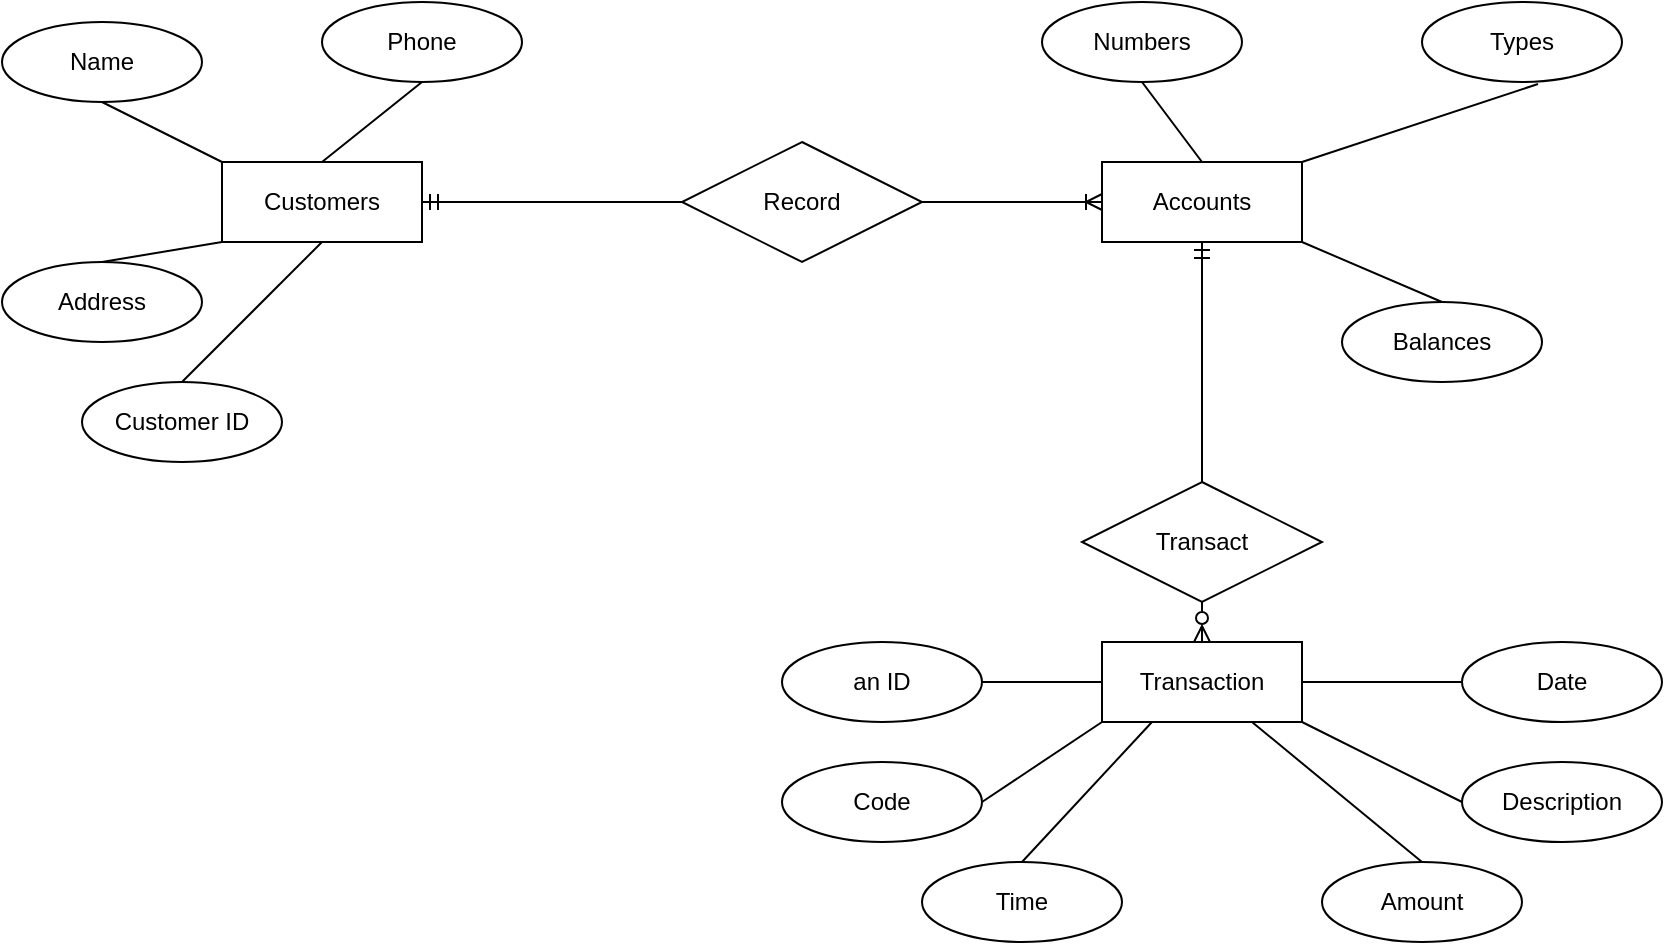 <mxfile version="17.4.0" type="github"><diagram id="UECbM-476TK5S1QjgJ9v" name="Page-1"><mxGraphModel dx="976" dy="806" grid="1" gridSize="10" guides="1" tooltips="1" connect="1" arrows="1" fold="1" page="1" pageScale="1" pageWidth="3300" pageHeight="4681" math="0" shadow="0"><root><mxCell id="0"/><mxCell id="1" parent="0"/><mxCell id="gEaQBT7iLwHBfzTdU4vk-7" style="rounded=0;orthogonalLoop=1;jettySize=auto;html=1;exitX=0;exitY=0;exitDx=0;exitDy=0;entryX=0.5;entryY=1;entryDx=0;entryDy=0;endArrow=none;endFill=0;" edge="1" parent="1" source="gEaQBT7iLwHBfzTdU4vk-1" target="gEaQBT7iLwHBfzTdU4vk-2"><mxGeometry relative="1" as="geometry"/></mxCell><mxCell id="gEaQBT7iLwHBfzTdU4vk-8" style="edgeStyle=none;rounded=0;orthogonalLoop=1;jettySize=auto;html=1;exitX=0.5;exitY=0;exitDx=0;exitDy=0;entryX=0.5;entryY=1;entryDx=0;entryDy=0;endArrow=none;endFill=0;" edge="1" parent="1" source="gEaQBT7iLwHBfzTdU4vk-1" target="gEaQBT7iLwHBfzTdU4vk-5"><mxGeometry relative="1" as="geometry"/></mxCell><mxCell id="gEaQBT7iLwHBfzTdU4vk-10" style="edgeStyle=none;rounded=0;orthogonalLoop=1;jettySize=auto;html=1;exitX=0.5;exitY=1;exitDx=0;exitDy=0;entryX=0.5;entryY=0;entryDx=0;entryDy=0;endArrow=none;endFill=0;" edge="1" parent="1" source="gEaQBT7iLwHBfzTdU4vk-1" target="gEaQBT7iLwHBfzTdU4vk-6"><mxGeometry relative="1" as="geometry"/></mxCell><mxCell id="gEaQBT7iLwHBfzTdU4vk-20" style="edgeStyle=none;rounded=0;orthogonalLoop=1;jettySize=auto;html=1;exitX=1;exitY=0.5;exitDx=0;exitDy=0;entryX=0;entryY=0.5;entryDx=0;entryDy=0;endArrow=none;endFill=0;startArrow=ERmandOne;startFill=0;" edge="1" parent="1" source="gEaQBT7iLwHBfzTdU4vk-1" target="gEaQBT7iLwHBfzTdU4vk-19"><mxGeometry relative="1" as="geometry"/></mxCell><mxCell id="gEaQBT7iLwHBfzTdU4vk-1" value="Customers" style="whiteSpace=wrap;html=1;align=center;" vertex="1" parent="1"><mxGeometry x="120" y="360" width="100" height="40" as="geometry"/></mxCell><mxCell id="gEaQBT7iLwHBfzTdU4vk-2" value="Name" style="ellipse;whiteSpace=wrap;html=1;align=center;" vertex="1" parent="1"><mxGeometry x="10" y="290" width="100" height="40" as="geometry"/></mxCell><mxCell id="gEaQBT7iLwHBfzTdU4vk-9" style="edgeStyle=none;rounded=0;orthogonalLoop=1;jettySize=auto;html=1;exitX=0.5;exitY=0;exitDx=0;exitDy=0;entryX=0;entryY=1;entryDx=0;entryDy=0;endArrow=none;endFill=0;" edge="1" parent="1" source="gEaQBT7iLwHBfzTdU4vk-3" target="gEaQBT7iLwHBfzTdU4vk-1"><mxGeometry relative="1" as="geometry"/></mxCell><mxCell id="gEaQBT7iLwHBfzTdU4vk-3" value="Address" style="ellipse;whiteSpace=wrap;html=1;align=center;" vertex="1" parent="1"><mxGeometry x="10" y="410" width="100" height="40" as="geometry"/></mxCell><mxCell id="gEaQBT7iLwHBfzTdU4vk-5" value="Phone" style="ellipse;whiteSpace=wrap;html=1;align=center;" vertex="1" parent="1"><mxGeometry x="170" y="280" width="100" height="40" as="geometry"/></mxCell><mxCell id="gEaQBT7iLwHBfzTdU4vk-6" value="Customer ID" style="ellipse;whiteSpace=wrap;html=1;align=center;" vertex="1" parent="1"><mxGeometry x="50" y="470" width="100" height="40" as="geometry"/></mxCell><mxCell id="gEaQBT7iLwHBfzTdU4vk-17" style="edgeStyle=none;rounded=0;orthogonalLoop=1;jettySize=auto;html=1;exitX=1;exitY=0;exitDx=0;exitDy=0;entryX=0.58;entryY=1.025;entryDx=0;entryDy=0;entryPerimeter=0;endArrow=none;endFill=0;" edge="1" parent="1" source="gEaQBT7iLwHBfzTdU4vk-12" target="gEaQBT7iLwHBfzTdU4vk-14"><mxGeometry relative="1" as="geometry"/></mxCell><mxCell id="gEaQBT7iLwHBfzTdU4vk-18" style="edgeStyle=none;rounded=0;orthogonalLoop=1;jettySize=auto;html=1;exitX=1;exitY=1;exitDx=0;exitDy=0;entryX=0.5;entryY=0;entryDx=0;entryDy=0;endArrow=none;endFill=0;" edge="1" parent="1" source="gEaQBT7iLwHBfzTdU4vk-12" target="gEaQBT7iLwHBfzTdU4vk-15"><mxGeometry relative="1" as="geometry"/></mxCell><mxCell id="gEaQBT7iLwHBfzTdU4vk-41" style="edgeStyle=none;rounded=0;orthogonalLoop=1;jettySize=auto;html=1;exitX=0.5;exitY=1;exitDx=0;exitDy=0;entryX=0.5;entryY=0;entryDx=0;entryDy=0;endArrow=none;endFill=0;startArrow=ERmandOne;startFill=0;" edge="1" parent="1" source="gEaQBT7iLwHBfzTdU4vk-12" target="gEaQBT7iLwHBfzTdU4vk-40"><mxGeometry relative="1" as="geometry"/></mxCell><mxCell id="gEaQBT7iLwHBfzTdU4vk-12" value="Accounts" style="whiteSpace=wrap;html=1;align=center;" vertex="1" parent="1"><mxGeometry x="560" y="360" width="100" height="40" as="geometry"/></mxCell><mxCell id="gEaQBT7iLwHBfzTdU4vk-16" style="edgeStyle=none;rounded=0;orthogonalLoop=1;jettySize=auto;html=1;exitX=0.5;exitY=1;exitDx=0;exitDy=0;entryX=0.5;entryY=0;entryDx=0;entryDy=0;endArrow=none;endFill=0;" edge="1" parent="1" source="gEaQBT7iLwHBfzTdU4vk-13" target="gEaQBT7iLwHBfzTdU4vk-12"><mxGeometry relative="1" as="geometry"/></mxCell><mxCell id="gEaQBT7iLwHBfzTdU4vk-13" value="Numbers" style="ellipse;whiteSpace=wrap;html=1;align=center;" vertex="1" parent="1"><mxGeometry x="530" y="280" width="100" height="40" as="geometry"/></mxCell><mxCell id="gEaQBT7iLwHBfzTdU4vk-14" value="Types" style="ellipse;whiteSpace=wrap;html=1;align=center;" vertex="1" parent="1"><mxGeometry x="720" y="280" width="100" height="40" as="geometry"/></mxCell><mxCell id="gEaQBT7iLwHBfzTdU4vk-15" value="Balances" style="ellipse;whiteSpace=wrap;html=1;align=center;" vertex="1" parent="1"><mxGeometry x="680" y="430" width="100" height="40" as="geometry"/></mxCell><mxCell id="gEaQBT7iLwHBfzTdU4vk-21" style="edgeStyle=none;rounded=0;orthogonalLoop=1;jettySize=auto;html=1;exitX=1;exitY=0.5;exitDx=0;exitDy=0;endArrow=ERoneToMany;endFill=0;startArrow=none;startFill=0;" edge="1" parent="1" source="gEaQBT7iLwHBfzTdU4vk-19" target="gEaQBT7iLwHBfzTdU4vk-12"><mxGeometry relative="1" as="geometry"/></mxCell><mxCell id="gEaQBT7iLwHBfzTdU4vk-19" value="Record" style="shape=rhombus;perimeter=rhombusPerimeter;whiteSpace=wrap;html=1;align=center;" vertex="1" parent="1"><mxGeometry x="350" y="350" width="120" height="60" as="geometry"/></mxCell><mxCell id="gEaQBT7iLwHBfzTdU4vk-30" style="edgeStyle=none;rounded=0;orthogonalLoop=1;jettySize=auto;html=1;exitX=1;exitY=0.5;exitDx=0;exitDy=0;entryX=0;entryY=0.5;entryDx=0;entryDy=0;endArrow=none;endFill=0;" edge="1" parent="1" source="gEaQBT7iLwHBfzTdU4vk-23"><mxGeometry relative="1" as="geometry"><mxPoint x="560" y="620" as="targetPoint"/></mxGeometry></mxCell><mxCell id="gEaQBT7iLwHBfzTdU4vk-23" value="an ID" style="ellipse;whiteSpace=wrap;html=1;align=center;" vertex="1" parent="1"><mxGeometry x="400" y="600" width="100" height="40" as="geometry"/></mxCell><mxCell id="gEaQBT7iLwHBfzTdU4vk-31" style="edgeStyle=none;rounded=0;orthogonalLoop=1;jettySize=auto;html=1;exitX=1;exitY=0.5;exitDx=0;exitDy=0;entryX=0;entryY=1;entryDx=0;entryDy=0;endArrow=none;endFill=0;" edge="1" parent="1" source="gEaQBT7iLwHBfzTdU4vk-24" target="gEaQBT7iLwHBfzTdU4vk-38"><mxGeometry relative="1" as="geometry"><mxPoint x="590" y="635" as="targetPoint"/></mxGeometry></mxCell><mxCell id="gEaQBT7iLwHBfzTdU4vk-24" value="Code" style="ellipse;whiteSpace=wrap;html=1;align=center;" vertex="1" parent="1"><mxGeometry x="400" y="660" width="100" height="40" as="geometry"/></mxCell><mxCell id="gEaQBT7iLwHBfzTdU4vk-33" style="edgeStyle=none;rounded=0;orthogonalLoop=1;jettySize=auto;html=1;exitX=0.5;exitY=0;exitDx=0;exitDy=0;entryX=0.75;entryY=1;entryDx=0;entryDy=0;endArrow=none;endFill=0;" edge="1" parent="1" source="gEaQBT7iLwHBfzTdU4vk-25" target="gEaQBT7iLwHBfzTdU4vk-38"><mxGeometry relative="1" as="geometry"><mxPoint x="620" y="650" as="targetPoint"/></mxGeometry></mxCell><mxCell id="gEaQBT7iLwHBfzTdU4vk-25" value="Amount" style="ellipse;whiteSpace=wrap;html=1;align=center;" vertex="1" parent="1"><mxGeometry x="670" y="710" width="100" height="40" as="geometry"/></mxCell><mxCell id="gEaQBT7iLwHBfzTdU4vk-35" style="edgeStyle=none;rounded=0;orthogonalLoop=1;jettySize=auto;html=1;exitX=0;exitY=0.5;exitDx=0;exitDy=0;endArrow=none;endFill=0;entryX=1;entryY=0.5;entryDx=0;entryDy=0;" edge="1" parent="1" source="gEaQBT7iLwHBfzTdU4vk-26" target="gEaQBT7iLwHBfzTdU4vk-38"><mxGeometry relative="1" as="geometry"><mxPoint x="670" y="620" as="targetPoint"/></mxGeometry></mxCell><mxCell id="gEaQBT7iLwHBfzTdU4vk-26" value="Date" style="ellipse;whiteSpace=wrap;html=1;align=center;" vertex="1" parent="1"><mxGeometry x="740" y="600" width="100" height="40" as="geometry"/></mxCell><mxCell id="gEaQBT7iLwHBfzTdU4vk-32" style="edgeStyle=none;rounded=0;orthogonalLoop=1;jettySize=auto;html=1;exitX=0.5;exitY=0;exitDx=0;exitDy=0;endArrow=none;endFill=0;entryX=0.25;entryY=1;entryDx=0;entryDy=0;" edge="1" parent="1" source="gEaQBT7iLwHBfzTdU4vk-27" target="gEaQBT7iLwHBfzTdU4vk-38"><mxGeometry relative="1" as="geometry"><mxPoint x="620" y="650" as="targetPoint"/></mxGeometry></mxCell><mxCell id="gEaQBT7iLwHBfzTdU4vk-27" value="Time" style="ellipse;whiteSpace=wrap;html=1;align=center;" vertex="1" parent="1"><mxGeometry x="470" y="710" width="100" height="40" as="geometry"/></mxCell><mxCell id="gEaQBT7iLwHBfzTdU4vk-34" style="edgeStyle=none;rounded=0;orthogonalLoop=1;jettySize=auto;html=1;exitX=0;exitY=0.5;exitDx=0;exitDy=0;entryX=1;entryY=1;entryDx=0;entryDy=0;endArrow=none;endFill=0;" edge="1" parent="1" source="gEaQBT7iLwHBfzTdU4vk-28" target="gEaQBT7iLwHBfzTdU4vk-38"><mxGeometry relative="1" as="geometry"><mxPoint x="650" y="635" as="targetPoint"/></mxGeometry></mxCell><mxCell id="gEaQBT7iLwHBfzTdU4vk-28" value="Description" style="ellipse;whiteSpace=wrap;html=1;align=center;" vertex="1" parent="1"><mxGeometry x="740" y="660" width="100" height="40" as="geometry"/></mxCell><mxCell id="gEaQBT7iLwHBfzTdU4vk-39" value="" style="edgeStyle=none;rounded=0;orthogonalLoop=1;jettySize=auto;html=1;endArrow=none;endFill=0;exitX=0;exitY=0.5;exitDx=0;exitDy=0;" edge="1" parent="1" source="gEaQBT7iLwHBfzTdU4vk-38" target="gEaQBT7iLwHBfzTdU4vk-23"><mxGeometry relative="1" as="geometry"/></mxCell><mxCell id="gEaQBT7iLwHBfzTdU4vk-38" value="Transaction" style="whiteSpace=wrap;html=1;align=center;" vertex="1" parent="1"><mxGeometry x="560" y="600" width="100" height="40" as="geometry"/></mxCell><mxCell id="gEaQBT7iLwHBfzTdU4vk-42" style="edgeStyle=none;rounded=0;orthogonalLoop=1;jettySize=auto;html=1;exitX=0.5;exitY=1;exitDx=0;exitDy=0;entryX=0.5;entryY=0;entryDx=0;entryDy=0;endArrow=ERzeroToMany;endFill=0;" edge="1" parent="1" source="gEaQBT7iLwHBfzTdU4vk-40" target="gEaQBT7iLwHBfzTdU4vk-38"><mxGeometry relative="1" as="geometry"/></mxCell><mxCell id="gEaQBT7iLwHBfzTdU4vk-40" value="Transact" style="shape=rhombus;perimeter=rhombusPerimeter;whiteSpace=wrap;html=1;align=center;" vertex="1" parent="1"><mxGeometry x="550" y="520" width="120" height="60" as="geometry"/></mxCell></root></mxGraphModel></diagram></mxfile>